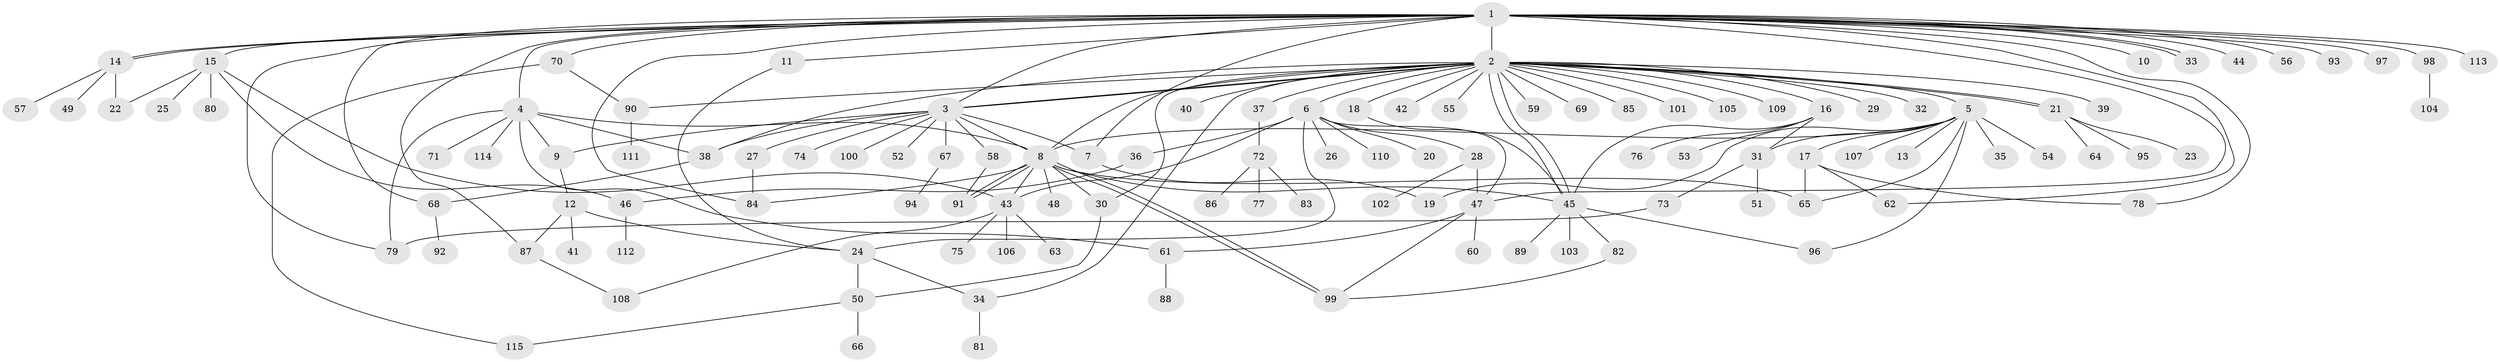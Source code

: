 // coarse degree distribution, {32: 0.01098901098901099, 29: 0.01098901098901099, 7: 0.01098901098901099, 13: 0.01098901098901099, 12: 0.02197802197802198, 2: 0.17582417582417584, 3: 0.10989010989010989, 1: 0.5604395604395604, 5: 0.02197802197802198, 6: 0.02197802197802198, 4: 0.04395604395604396}
// Generated by graph-tools (version 1.1) at 2025/23/03/03/25 07:23:53]
// undirected, 115 vertices, 163 edges
graph export_dot {
graph [start="1"]
  node [color=gray90,style=filled];
  1;
  2;
  3;
  4;
  5;
  6;
  7;
  8;
  9;
  10;
  11;
  12;
  13;
  14;
  15;
  16;
  17;
  18;
  19;
  20;
  21;
  22;
  23;
  24;
  25;
  26;
  27;
  28;
  29;
  30;
  31;
  32;
  33;
  34;
  35;
  36;
  37;
  38;
  39;
  40;
  41;
  42;
  43;
  44;
  45;
  46;
  47;
  48;
  49;
  50;
  51;
  52;
  53;
  54;
  55;
  56;
  57;
  58;
  59;
  60;
  61;
  62;
  63;
  64;
  65;
  66;
  67;
  68;
  69;
  70;
  71;
  72;
  73;
  74;
  75;
  76;
  77;
  78;
  79;
  80;
  81;
  82;
  83;
  84;
  85;
  86;
  87;
  88;
  89;
  90;
  91;
  92;
  93;
  94;
  95;
  96;
  97;
  98;
  99;
  100;
  101;
  102;
  103;
  104;
  105;
  106;
  107;
  108;
  109;
  110;
  111;
  112;
  113;
  114;
  115;
  1 -- 2;
  1 -- 3;
  1 -- 4;
  1 -- 7;
  1 -- 10;
  1 -- 11;
  1 -- 14;
  1 -- 14;
  1 -- 15;
  1 -- 33;
  1 -- 33;
  1 -- 44;
  1 -- 47;
  1 -- 56;
  1 -- 62;
  1 -- 68;
  1 -- 70;
  1 -- 78;
  1 -- 79;
  1 -- 84;
  1 -- 87;
  1 -- 93;
  1 -- 97;
  1 -- 98;
  1 -- 113;
  2 -- 3;
  2 -- 3;
  2 -- 5;
  2 -- 6;
  2 -- 8;
  2 -- 16;
  2 -- 18;
  2 -- 21;
  2 -- 21;
  2 -- 29;
  2 -- 30;
  2 -- 32;
  2 -- 34;
  2 -- 37;
  2 -- 38;
  2 -- 39;
  2 -- 40;
  2 -- 42;
  2 -- 45;
  2 -- 45;
  2 -- 55;
  2 -- 59;
  2 -- 69;
  2 -- 85;
  2 -- 90;
  2 -- 101;
  2 -- 105;
  2 -- 109;
  3 -- 7;
  3 -- 8;
  3 -- 9;
  3 -- 27;
  3 -- 38;
  3 -- 52;
  3 -- 58;
  3 -- 67;
  3 -- 74;
  3 -- 100;
  4 -- 8;
  4 -- 9;
  4 -- 38;
  4 -- 61;
  4 -- 71;
  4 -- 79;
  4 -- 114;
  5 -- 8;
  5 -- 13;
  5 -- 17;
  5 -- 19;
  5 -- 31;
  5 -- 35;
  5 -- 54;
  5 -- 65;
  5 -- 96;
  5 -- 107;
  6 -- 20;
  6 -- 24;
  6 -- 26;
  6 -- 28;
  6 -- 36;
  6 -- 43;
  6 -- 47;
  6 -- 110;
  7 -- 19;
  8 -- 30;
  8 -- 43;
  8 -- 45;
  8 -- 48;
  8 -- 65;
  8 -- 84;
  8 -- 91;
  8 -- 91;
  8 -- 99;
  8 -- 99;
  9 -- 12;
  11 -- 24;
  12 -- 24;
  12 -- 41;
  12 -- 87;
  14 -- 22;
  14 -- 49;
  14 -- 57;
  15 -- 22;
  15 -- 25;
  15 -- 43;
  15 -- 46;
  15 -- 80;
  16 -- 31;
  16 -- 45;
  16 -- 53;
  16 -- 76;
  17 -- 62;
  17 -- 65;
  17 -- 78;
  18 -- 45;
  21 -- 23;
  21 -- 64;
  21 -- 95;
  24 -- 34;
  24 -- 50;
  27 -- 84;
  28 -- 47;
  28 -- 102;
  30 -- 50;
  31 -- 51;
  31 -- 73;
  34 -- 81;
  36 -- 46;
  37 -- 72;
  38 -- 68;
  43 -- 63;
  43 -- 75;
  43 -- 106;
  43 -- 108;
  45 -- 82;
  45 -- 89;
  45 -- 96;
  45 -- 103;
  46 -- 112;
  47 -- 60;
  47 -- 61;
  47 -- 99;
  50 -- 66;
  50 -- 115;
  58 -- 91;
  61 -- 88;
  67 -- 94;
  68 -- 92;
  70 -- 90;
  70 -- 115;
  72 -- 77;
  72 -- 83;
  72 -- 86;
  73 -- 79;
  82 -- 99;
  87 -- 108;
  90 -- 111;
  98 -- 104;
}
